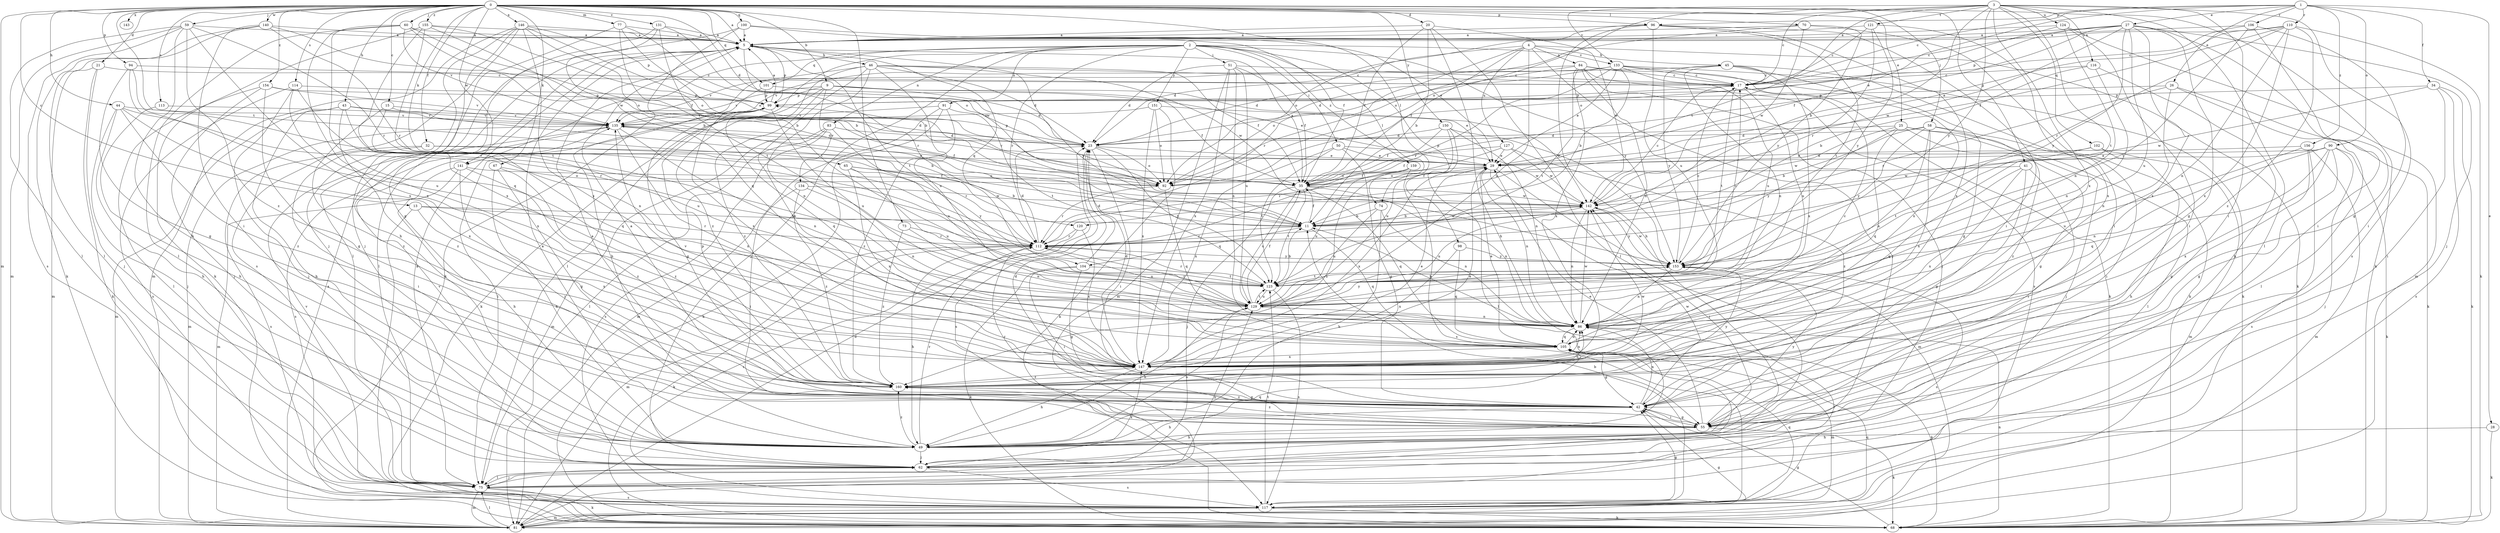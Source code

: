 strict digraph  {
0;
1;
2;
3;
4;
5;
9;
11;
13;
15;
17;
20;
21;
23;
25;
26;
27;
28;
29;
32;
34;
35;
41;
42;
43;
44;
45;
46;
49;
50;
51;
55;
58;
59;
60;
62;
65;
67;
68;
70;
73;
74;
75;
77;
81;
83;
84;
86;
90;
91;
92;
94;
96;
98;
99;
100;
101;
102;
104;
105;
106;
110;
112;
113;
114;
116;
117;
120;
121;
123;
124;
127;
129;
131;
133;
134;
135;
140;
141;
142;
143;
146;
147;
150;
151;
153;
154;
155;
156;
159;
160;
0 -> 5  [label=a];
0 -> 9  [label=b];
0 -> 13  [label=c];
0 -> 15  [label=c];
0 -> 20  [label=d];
0 -> 21  [label=d];
0 -> 23  [label=d];
0 -> 25  [label=e];
0 -> 32  [label=f];
0 -> 41  [label=g];
0 -> 43  [label=h];
0 -> 44  [label=h];
0 -> 58  [label=j];
0 -> 59  [label=j];
0 -> 60  [label=j];
0 -> 65  [label=k];
0 -> 67  [label=k];
0 -> 68  [label=k];
0 -> 70  [label=l];
0 -> 73  [label=l];
0 -> 74  [label=l];
0 -> 77  [label=m];
0 -> 81  [label=m];
0 -> 94  [label=p];
0 -> 96  [label=p];
0 -> 100  [label=q];
0 -> 101  [label=q];
0 -> 113  [label=s];
0 -> 114  [label=s];
0 -> 120  [label=t];
0 -> 131  [label=v];
0 -> 140  [label=w];
0 -> 141  [label=w];
0 -> 143  [label=x];
0 -> 146  [label=x];
0 -> 150  [label=y];
0 -> 154  [label=z];
0 -> 155  [label=z];
1 -> 17  [label=c];
1 -> 26  [label=e];
1 -> 27  [label=e];
1 -> 28  [label=e];
1 -> 29  [label=e];
1 -> 34  [label=f];
1 -> 90  [label=o];
1 -> 96  [label=p];
1 -> 106  [label=r];
1 -> 110  [label=r];
1 -> 156  [label=z];
2 -> 50  [label=i];
2 -> 51  [label=i];
2 -> 62  [label=j];
2 -> 74  [label=l];
2 -> 75  [label=l];
2 -> 83  [label=n];
2 -> 91  [label=o];
2 -> 98  [label=p];
2 -> 101  [label=q];
2 -> 112  [label=r];
2 -> 133  [label=v];
2 -> 141  [label=w];
2 -> 151  [label=y];
2 -> 153  [label=y];
2 -> 159  [label=z];
3 -> 11  [label=b];
3 -> 17  [label=c];
3 -> 55  [label=i];
3 -> 75  [label=l];
3 -> 92  [label=o];
3 -> 102  [label=q];
3 -> 116  [label=s];
3 -> 117  [label=s];
3 -> 120  [label=t];
3 -> 121  [label=t];
3 -> 123  [label=t];
3 -> 124  [label=u];
3 -> 133  [label=v];
3 -> 147  [label=x];
3 -> 153  [label=y];
4 -> 23  [label=d];
4 -> 35  [label=f];
4 -> 45  [label=h];
4 -> 62  [label=j];
4 -> 68  [label=k];
4 -> 84  [label=n];
4 -> 112  [label=r];
4 -> 127  [label=u];
4 -> 129  [label=u];
5 -> 46  [label=h];
5 -> 75  [label=l];
5 -> 99  [label=p];
5 -> 104  [label=q];
5 -> 112  [label=r];
5 -> 123  [label=t];
5 -> 153  [label=y];
9 -> 23  [label=d];
9 -> 29  [label=e];
9 -> 35  [label=f];
9 -> 68  [label=k];
9 -> 99  [label=p];
9 -> 134  [label=v];
9 -> 135  [label=v];
9 -> 160  [label=z];
11 -> 35  [label=f];
11 -> 104  [label=q];
11 -> 105  [label=q];
11 -> 112  [label=r];
11 -> 142  [label=w];
13 -> 11  [label=b];
13 -> 75  [label=l];
13 -> 112  [label=r];
13 -> 147  [label=x];
15 -> 11  [label=b];
15 -> 129  [label=u];
15 -> 135  [label=v];
15 -> 160  [label=z];
17 -> 99  [label=p];
17 -> 123  [label=t];
17 -> 129  [label=u];
20 -> 5  [label=a];
20 -> 11  [label=b];
20 -> 35  [label=f];
20 -> 49  [label=h];
20 -> 75  [label=l];
20 -> 142  [label=w];
21 -> 17  [label=c];
21 -> 62  [label=j];
21 -> 68  [label=k];
21 -> 81  [label=m];
23 -> 29  [label=e];
23 -> 55  [label=i];
23 -> 92  [label=o];
23 -> 99  [label=p];
23 -> 117  [label=s];
23 -> 123  [label=t];
25 -> 23  [label=d];
25 -> 42  [label=g];
25 -> 62  [label=j];
25 -> 75  [label=l];
25 -> 105  [label=q];
25 -> 142  [label=w];
25 -> 153  [label=y];
26 -> 68  [label=k];
26 -> 75  [label=l];
26 -> 86  [label=n];
26 -> 99  [label=p];
26 -> 112  [label=r];
27 -> 5  [label=a];
27 -> 17  [label=c];
27 -> 35  [label=f];
27 -> 42  [label=g];
27 -> 55  [label=i];
27 -> 62  [label=j];
27 -> 99  [label=p];
27 -> 129  [label=u];
27 -> 142  [label=w];
27 -> 147  [label=x];
27 -> 153  [label=y];
28 -> 49  [label=h];
28 -> 68  [label=k];
29 -> 35  [label=f];
29 -> 62  [label=j];
29 -> 81  [label=m];
29 -> 86  [label=n];
29 -> 92  [label=o];
29 -> 135  [label=v];
29 -> 147  [label=x];
32 -> 29  [label=e];
32 -> 55  [label=i];
32 -> 112  [label=r];
32 -> 117  [label=s];
34 -> 55  [label=i];
34 -> 68  [label=k];
34 -> 99  [label=p];
34 -> 117  [label=s];
34 -> 142  [label=w];
35 -> 5  [label=a];
35 -> 62  [label=j];
35 -> 86  [label=n];
35 -> 105  [label=q];
35 -> 123  [label=t];
35 -> 129  [label=u];
35 -> 142  [label=w];
41 -> 42  [label=g];
41 -> 55  [label=i];
41 -> 92  [label=o];
41 -> 105  [label=q];
41 -> 147  [label=x];
42 -> 5  [label=a];
42 -> 23  [label=d];
42 -> 49  [label=h];
42 -> 55  [label=i];
42 -> 86  [label=n];
42 -> 142  [label=w];
42 -> 160  [label=z];
43 -> 23  [label=d];
43 -> 49  [label=h];
43 -> 81  [label=m];
43 -> 105  [label=q];
43 -> 135  [label=v];
43 -> 160  [label=z];
44 -> 49  [label=h];
44 -> 62  [label=j];
44 -> 112  [label=r];
44 -> 135  [label=v];
44 -> 147  [label=x];
44 -> 160  [label=z];
45 -> 17  [label=c];
45 -> 42  [label=g];
45 -> 68  [label=k];
45 -> 86  [label=n];
45 -> 135  [label=v];
45 -> 147  [label=x];
45 -> 153  [label=y];
46 -> 17  [label=c];
46 -> 23  [label=d];
46 -> 35  [label=f];
46 -> 49  [label=h];
46 -> 86  [label=n];
46 -> 129  [label=u];
46 -> 142  [label=w];
46 -> 147  [label=x];
46 -> 160  [label=z];
49 -> 5  [label=a];
49 -> 62  [label=j];
49 -> 105  [label=q];
49 -> 112  [label=r];
49 -> 129  [label=u];
49 -> 135  [label=v];
49 -> 160  [label=z];
50 -> 29  [label=e];
50 -> 42  [label=g];
50 -> 123  [label=t];
50 -> 142  [label=w];
50 -> 147  [label=x];
51 -> 17  [label=c];
51 -> 23  [label=d];
51 -> 35  [label=f];
51 -> 81  [label=m];
51 -> 86  [label=n];
51 -> 129  [label=u];
51 -> 147  [label=x];
55 -> 5  [label=a];
55 -> 29  [label=e];
55 -> 42  [label=g];
55 -> 49  [label=h];
55 -> 68  [label=k];
55 -> 112  [label=r];
55 -> 153  [label=y];
55 -> 160  [label=z];
58 -> 11  [label=b];
58 -> 23  [label=d];
58 -> 55  [label=i];
58 -> 86  [label=n];
58 -> 147  [label=x];
58 -> 153  [label=y];
58 -> 160  [label=z];
59 -> 5  [label=a];
59 -> 49  [label=h];
59 -> 75  [label=l];
59 -> 81  [label=m];
59 -> 112  [label=r];
59 -> 117  [label=s];
59 -> 147  [label=x];
59 -> 160  [label=z];
60 -> 5  [label=a];
60 -> 11  [label=b];
60 -> 35  [label=f];
60 -> 75  [label=l];
60 -> 105  [label=q];
60 -> 135  [label=v];
60 -> 147  [label=x];
62 -> 75  [label=l];
62 -> 117  [label=s];
62 -> 147  [label=x];
65 -> 11  [label=b];
65 -> 92  [label=o];
65 -> 129  [label=u];
65 -> 147  [label=x];
65 -> 153  [label=y];
67 -> 42  [label=g];
67 -> 49  [label=h];
67 -> 92  [label=o];
67 -> 160  [label=z];
68 -> 42  [label=g];
68 -> 86  [label=n];
70 -> 5  [label=a];
70 -> 55  [label=i];
70 -> 92  [label=o];
70 -> 142  [label=w];
70 -> 153  [label=y];
73 -> 86  [label=n];
73 -> 112  [label=r];
73 -> 160  [label=z];
74 -> 11  [label=b];
74 -> 49  [label=h];
74 -> 86  [label=n];
74 -> 129  [label=u];
75 -> 5  [label=a];
75 -> 62  [label=j];
75 -> 68  [label=k];
75 -> 81  [label=m];
75 -> 117  [label=s];
75 -> 129  [label=u];
75 -> 135  [label=v];
77 -> 5  [label=a];
77 -> 11  [label=b];
77 -> 62  [label=j];
77 -> 92  [label=o];
77 -> 123  [label=t];
81 -> 5  [label=a];
81 -> 23  [label=d];
81 -> 42  [label=g];
81 -> 75  [label=l];
81 -> 105  [label=q];
83 -> 23  [label=d];
83 -> 75  [label=l];
83 -> 81  [label=m];
83 -> 117  [label=s];
83 -> 129  [label=u];
84 -> 17  [label=c];
84 -> 23  [label=d];
84 -> 62  [label=j];
84 -> 68  [label=k];
84 -> 86  [label=n];
84 -> 92  [label=o];
84 -> 117  [label=s];
84 -> 123  [label=t];
84 -> 147  [label=x];
86 -> 11  [label=b];
86 -> 75  [label=l];
86 -> 105  [label=q];
86 -> 142  [label=w];
90 -> 29  [label=e];
90 -> 42  [label=g];
90 -> 62  [label=j];
90 -> 68  [label=k];
90 -> 86  [label=n];
90 -> 105  [label=q];
90 -> 142  [label=w];
90 -> 147  [label=x];
91 -> 68  [label=k];
91 -> 81  [label=m];
91 -> 123  [label=t];
91 -> 135  [label=v];
91 -> 160  [label=z];
92 -> 105  [label=q];
92 -> 112  [label=r];
94 -> 17  [label=c];
94 -> 42  [label=g];
94 -> 112  [label=r];
94 -> 129  [label=u];
96 -> 5  [label=a];
96 -> 49  [label=h];
96 -> 55  [label=i];
96 -> 92  [label=o];
96 -> 123  [label=t];
96 -> 129  [label=u];
96 -> 147  [label=x];
98 -> 105  [label=q];
98 -> 147  [label=x];
98 -> 153  [label=y];
99 -> 5  [label=a];
99 -> 42  [label=g];
99 -> 75  [label=l];
99 -> 105  [label=q];
99 -> 129  [label=u];
99 -> 135  [label=v];
100 -> 5  [label=a];
100 -> 29  [label=e];
100 -> 35  [label=f];
100 -> 68  [label=k];
100 -> 75  [label=l];
101 -> 29  [label=e];
101 -> 99  [label=p];
101 -> 147  [label=x];
102 -> 29  [label=e];
102 -> 49  [label=h];
102 -> 81  [label=m];
102 -> 123  [label=t];
104 -> 23  [label=d];
104 -> 42  [label=g];
104 -> 55  [label=i];
104 -> 68  [label=k];
104 -> 123  [label=t];
105 -> 17  [label=c];
105 -> 29  [label=e];
105 -> 42  [label=g];
105 -> 68  [label=k];
105 -> 81  [label=m];
105 -> 86  [label=n];
105 -> 147  [label=x];
106 -> 5  [label=a];
106 -> 17  [label=c];
106 -> 42  [label=g];
106 -> 55  [label=i];
106 -> 123  [label=t];
110 -> 5  [label=a];
110 -> 29  [label=e];
110 -> 35  [label=f];
110 -> 68  [label=k];
110 -> 86  [label=n];
110 -> 112  [label=r];
110 -> 147  [label=x];
110 -> 160  [label=z];
112 -> 23  [label=d];
112 -> 49  [label=h];
112 -> 68  [label=k];
112 -> 81  [label=m];
112 -> 129  [label=u];
112 -> 153  [label=y];
113 -> 49  [label=h];
113 -> 135  [label=v];
114 -> 62  [label=j];
114 -> 86  [label=n];
114 -> 99  [label=p];
114 -> 117  [label=s];
114 -> 147  [label=x];
116 -> 11  [label=b];
116 -> 17  [label=c];
116 -> 49  [label=h];
116 -> 86  [label=n];
117 -> 11  [label=b];
117 -> 42  [label=g];
117 -> 68  [label=k];
117 -> 81  [label=m];
117 -> 105  [label=q];
117 -> 123  [label=t];
120 -> 112  [label=r];
120 -> 117  [label=s];
120 -> 147  [label=x];
121 -> 5  [label=a];
121 -> 17  [label=c];
121 -> 112  [label=r];
121 -> 147  [label=x];
121 -> 153  [label=y];
123 -> 11  [label=b];
123 -> 17  [label=c];
123 -> 112  [label=r];
123 -> 117  [label=s];
123 -> 129  [label=u];
124 -> 5  [label=a];
124 -> 55  [label=i];
124 -> 81  [label=m];
124 -> 86  [label=n];
124 -> 92  [label=o];
127 -> 29  [label=e];
127 -> 35  [label=f];
127 -> 112  [label=r];
127 -> 142  [label=w];
127 -> 160  [label=z];
129 -> 35  [label=f];
129 -> 49  [label=h];
129 -> 86  [label=n];
129 -> 112  [label=r];
129 -> 123  [label=t];
129 -> 153  [label=y];
131 -> 5  [label=a];
131 -> 49  [label=h];
131 -> 105  [label=q];
131 -> 123  [label=t];
131 -> 142  [label=w];
133 -> 11  [label=b];
133 -> 17  [label=c];
133 -> 23  [label=d];
133 -> 29  [label=e];
133 -> 68  [label=k];
133 -> 112  [label=r];
133 -> 129  [label=u];
133 -> 135  [label=v];
133 -> 147  [label=x];
134 -> 55  [label=i];
134 -> 86  [label=n];
134 -> 142  [label=w];
134 -> 160  [label=z];
135 -> 23  [label=d];
135 -> 35  [label=f];
135 -> 81  [label=m];
135 -> 86  [label=n];
135 -> 117  [label=s];
135 -> 147  [label=x];
140 -> 5  [label=a];
140 -> 55  [label=i];
140 -> 68  [label=k];
140 -> 75  [label=l];
140 -> 92  [label=o];
140 -> 112  [label=r];
141 -> 35  [label=f];
141 -> 49  [label=h];
141 -> 55  [label=i];
141 -> 81  [label=m];
141 -> 160  [label=z];
142 -> 11  [label=b];
142 -> 17  [label=c];
142 -> 86  [label=n];
142 -> 129  [label=u];
142 -> 153  [label=y];
146 -> 5  [label=a];
146 -> 11  [label=b];
146 -> 42  [label=g];
146 -> 62  [label=j];
146 -> 81  [label=m];
146 -> 92  [label=o];
146 -> 99  [label=p];
146 -> 117  [label=s];
146 -> 147  [label=x];
147 -> 23  [label=d];
147 -> 29  [label=e];
147 -> 49  [label=h];
147 -> 86  [label=n];
147 -> 135  [label=v];
147 -> 160  [label=z];
150 -> 23  [label=d];
150 -> 35  [label=f];
150 -> 75  [label=l];
150 -> 86  [label=n];
150 -> 129  [label=u];
150 -> 153  [label=y];
151 -> 68  [label=k];
151 -> 92  [label=o];
151 -> 135  [label=v];
151 -> 142  [label=w];
151 -> 147  [label=x];
153 -> 17  [label=c];
153 -> 86  [label=n];
153 -> 117  [label=s];
153 -> 123  [label=t];
153 -> 142  [label=w];
154 -> 42  [label=g];
154 -> 62  [label=j];
154 -> 75  [label=l];
154 -> 99  [label=p];
154 -> 135  [label=v];
155 -> 5  [label=a];
155 -> 11  [label=b];
155 -> 68  [label=k];
155 -> 92  [label=o];
155 -> 123  [label=t];
155 -> 147  [label=x];
156 -> 29  [label=e];
156 -> 42  [label=g];
156 -> 81  [label=m];
156 -> 117  [label=s];
156 -> 129  [label=u];
159 -> 35  [label=f];
159 -> 117  [label=s];
159 -> 129  [label=u];
159 -> 160  [label=z];
160 -> 29  [label=e];
160 -> 42  [label=g];
160 -> 86  [label=n];
160 -> 99  [label=p];
160 -> 142  [label=w];
160 -> 153  [label=y];
}
